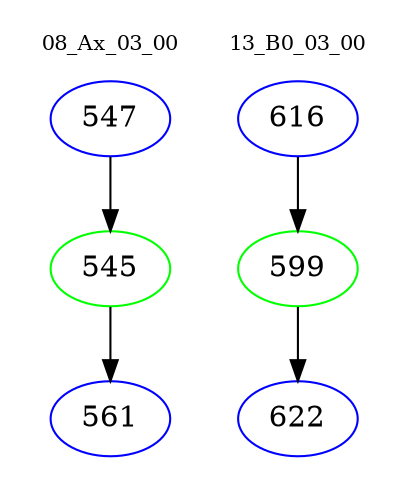 digraph{
subgraph cluster_0 {
color = white
label = "08_Ax_03_00";
fontsize=10;
T0_547 [label="547", color="blue"]
T0_547 -> T0_545 [color="black"]
T0_545 [label="545", color="green"]
T0_545 -> T0_561 [color="black"]
T0_561 [label="561", color="blue"]
}
subgraph cluster_1 {
color = white
label = "13_B0_03_00";
fontsize=10;
T1_616 [label="616", color="blue"]
T1_616 -> T1_599 [color="black"]
T1_599 [label="599", color="green"]
T1_599 -> T1_622 [color="black"]
T1_622 [label="622", color="blue"]
}
}
